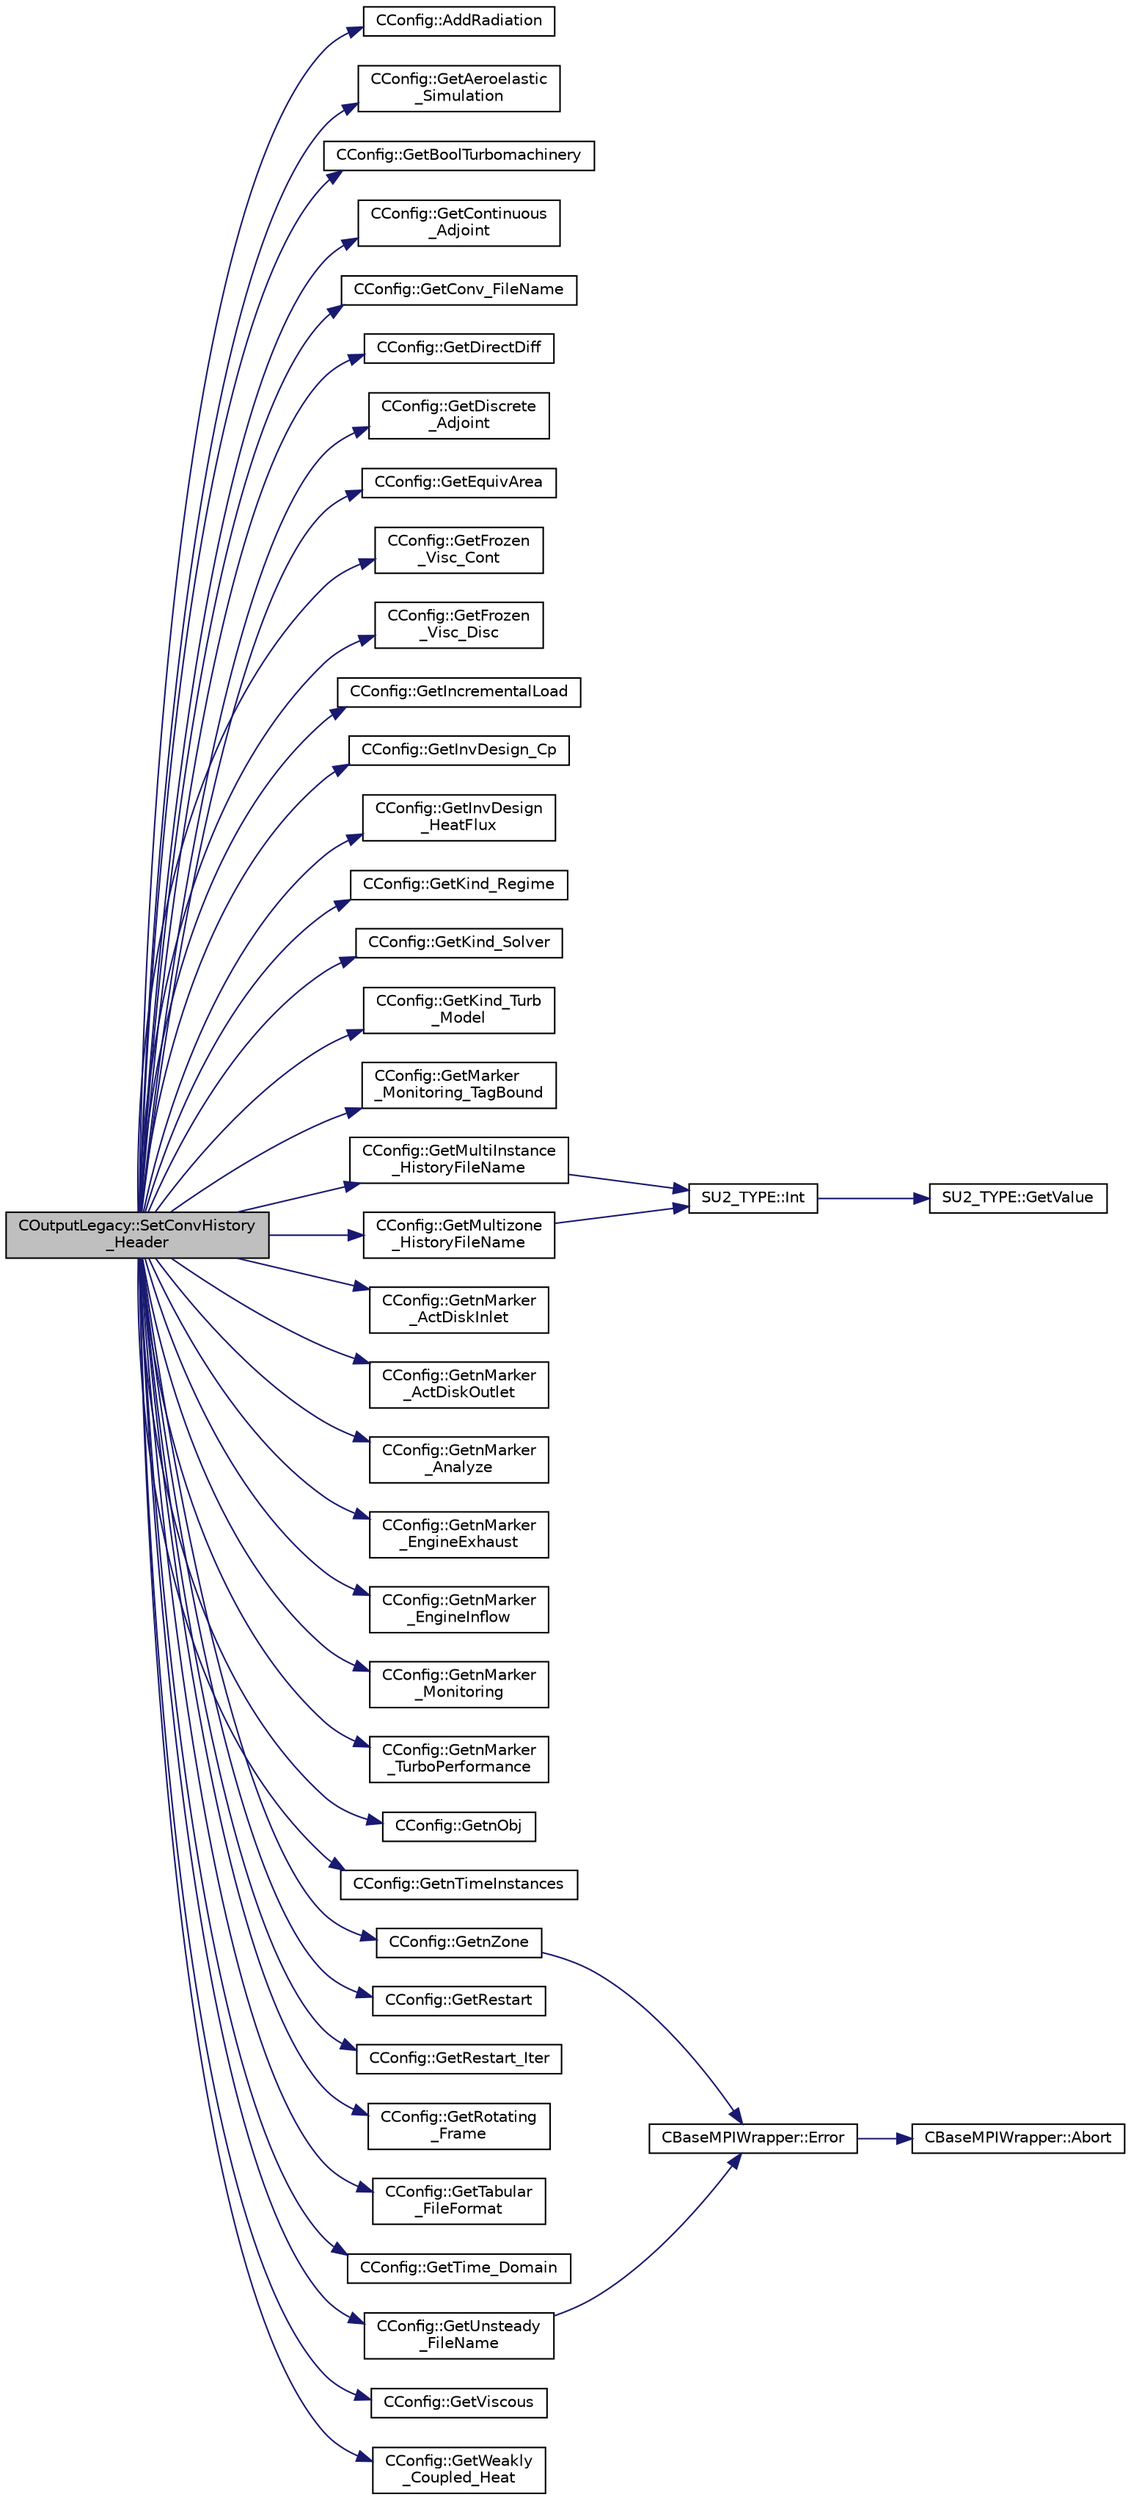 digraph "COutputLegacy::SetConvHistory_Header"
{
 // LATEX_PDF_SIZE
  edge [fontname="Helvetica",fontsize="10",labelfontname="Helvetica",labelfontsize="10"];
  node [fontname="Helvetica",fontsize="10",shape=record];
  rankdir="LR";
  Node1 [label="COutputLegacy::SetConvHistory\l_Header",height=0.2,width=0.4,color="black", fillcolor="grey75", style="filled", fontcolor="black",tooltip="Write the header of the history file."];
  Node1 -> Node2 [color="midnightblue",fontsize="10",style="solid",fontname="Helvetica"];
  Node2 [label="CConfig::AddRadiation",height=0.2,width=0.4,color="black", fillcolor="white", style="filled",URL="$classCConfig.html#adf2b9923584f8f4f0a3ba9acb86985c4",tooltip="Determines if radiation needs to be incorporated to the analysis."];
  Node1 -> Node3 [color="midnightblue",fontsize="10",style="solid",fontname="Helvetica"];
  Node3 [label="CConfig::GetAeroelastic\l_Simulation",height=0.2,width=0.4,color="black", fillcolor="white", style="filled",URL="$classCConfig.html#ac40918bbc65c568104a5298dcfc28a5c",tooltip="Get information about the aeroelastic simulation."];
  Node1 -> Node4 [color="midnightblue",fontsize="10",style="solid",fontname="Helvetica"];
  Node4 [label="CConfig::GetBoolTurbomachinery",height=0.2,width=0.4,color="black", fillcolor="white", style="filled",URL="$classCConfig.html#a9e487db59e70e83ca75e919e084cb9b9",tooltip="Verify if there is Turbomachinery performance option specified from config file."];
  Node1 -> Node5 [color="midnightblue",fontsize="10",style="solid",fontname="Helvetica"];
  Node5 [label="CConfig::GetContinuous\l_Adjoint",height=0.2,width=0.4,color="black", fillcolor="white", style="filled",URL="$classCConfig.html#a1eb754aa86fb8154bc9eefea616b7cf9",tooltip="Determines if problem is adjoint."];
  Node1 -> Node6 [color="midnightblue",fontsize="10",style="solid",fontname="Helvetica"];
  Node6 [label="CConfig::GetConv_FileName",height=0.2,width=0.4,color="black", fillcolor="white", style="filled",URL="$classCConfig.html#a86d9f156005ee6bc4e29f40442401834",tooltip="Get the name of the file with the convergence history of the problem."];
  Node1 -> Node7 [color="midnightblue",fontsize="10",style="solid",fontname="Helvetica"];
  Node7 [label="CConfig::GetDirectDiff",height=0.2,width=0.4,color="black", fillcolor="white", style="filled",URL="$classCConfig.html#a1756760d4a98f886411a703d71bda3f2",tooltip="Get the direct differentation method."];
  Node1 -> Node8 [color="midnightblue",fontsize="10",style="solid",fontname="Helvetica"];
  Node8 [label="CConfig::GetDiscrete\l_Adjoint",height=0.2,width=0.4,color="black", fillcolor="white", style="filled",URL="$classCConfig.html#ab3928c4e6debcf50dcd0d38985f6980c",tooltip="Get the indicator whether we are solving an discrete adjoint problem."];
  Node1 -> Node9 [color="midnightblue",fontsize="10",style="solid",fontname="Helvetica"];
  Node9 [label="CConfig::GetEquivArea",height=0.2,width=0.4,color="black", fillcolor="white", style="filled",URL="$classCConfig.html#a25dc5ab419f48b2f8461dee933d97ede",tooltip="Information about computing and plotting the equivalent area distribution."];
  Node1 -> Node10 [color="midnightblue",fontsize="10",style="solid",fontname="Helvetica"];
  Node10 [label="CConfig::GetFrozen\l_Visc_Cont",height=0.2,width=0.4,color="black", fillcolor="white", style="filled",URL="$classCConfig.html#a693b7f150eb8b7a455e4174d4af744b8",tooltip="Provides information about the way in which the turbulence will be treated by the cont...."];
  Node1 -> Node11 [color="midnightblue",fontsize="10",style="solid",fontname="Helvetica"];
  Node11 [label="CConfig::GetFrozen\l_Visc_Disc",height=0.2,width=0.4,color="black", fillcolor="white", style="filled",URL="$classCConfig.html#a67ac50dda86fdccbb86e5c20c7391403",tooltip="Provides information about the way in which the turbulence will be treated by the disc...."];
  Node1 -> Node12 [color="midnightblue",fontsize="10",style="solid",fontname="Helvetica"];
  Node12 [label="CConfig::GetIncrementalLoad",height=0.2,width=0.4,color="black", fillcolor="white", style="filled",URL="$classCConfig.html#a1b1ca31c981ecb1cd218600147b23b85",tooltip="Check if we want to apply an incremental load to the nonlinear structural simulation."];
  Node1 -> Node13 [color="midnightblue",fontsize="10",style="solid",fontname="Helvetica"];
  Node13 [label="CConfig::GetInvDesign_Cp",height=0.2,width=0.4,color="black", fillcolor="white", style="filled",URL="$classCConfig.html#a448a08d41ce62e594d63055312450a79",tooltip="Information about computing and plotting the equivalent area distribution."];
  Node1 -> Node14 [color="midnightblue",fontsize="10",style="solid",fontname="Helvetica"];
  Node14 [label="CConfig::GetInvDesign\l_HeatFlux",height=0.2,width=0.4,color="black", fillcolor="white", style="filled",URL="$classCConfig.html#addb414cd03f31c3a97c713c229e842ab",tooltip="Information about computing and plotting the equivalent area distribution."];
  Node1 -> Node15 [color="midnightblue",fontsize="10",style="solid",fontname="Helvetica"];
  Node15 [label="CConfig::GetKind_Regime",height=0.2,width=0.4,color="black", fillcolor="white", style="filled",URL="$classCConfig.html#afbf664fbd8b2c75c5874432fdc185937",tooltip="Governing equations of the flow (it can be different from the run time equation)."];
  Node1 -> Node16 [color="midnightblue",fontsize="10",style="solid",fontname="Helvetica"];
  Node16 [label="CConfig::GetKind_Solver",height=0.2,width=0.4,color="black", fillcolor="white", style="filled",URL="$classCConfig.html#a77312cf52a5ba2cc1239b7cee6fce7a7",tooltip="Governing equations of the flow (it can be different from the run time equation)."];
  Node1 -> Node17 [color="midnightblue",fontsize="10",style="solid",fontname="Helvetica"];
  Node17 [label="CConfig::GetKind_Turb\l_Model",height=0.2,width=0.4,color="black", fillcolor="white", style="filled",URL="$classCConfig.html#a42cf888b42ce34079b2e3987bbf147dd",tooltip="Get the kind of the turbulence model."];
  Node1 -> Node18 [color="midnightblue",fontsize="10",style="solid",fontname="Helvetica"];
  Node18 [label="CConfig::GetMarker\l_Monitoring_TagBound",height=0.2,width=0.4,color="black", fillcolor="white", style="filled",URL="$classCConfig.html#a4558fc163c393e628050e7a2273673f1",tooltip="Get the name of the surface defined in the geometry file."];
  Node1 -> Node19 [color="midnightblue",fontsize="10",style="solid",fontname="Helvetica"];
  Node19 [label="CConfig::GetMultiInstance\l_HistoryFileName",height=0.2,width=0.4,color="black", fillcolor="white", style="filled",URL="$classCConfig.html#af34361e8405c9b2174fad188a1dbc39d",tooltip="Append the instance index to the restart or the solution files."];
  Node19 -> Node20 [color="midnightblue",fontsize="10",style="solid",fontname="Helvetica"];
  Node20 [label="SU2_TYPE::Int",height=0.2,width=0.4,color="black", fillcolor="white", style="filled",URL="$namespaceSU2__TYPE.html#a6b48817766d8a6486caa2807a52f6bae",tooltip="Casts the primitive value to int (uses GetValue, already implemented for each type)."];
  Node20 -> Node21 [color="midnightblue",fontsize="10",style="solid",fontname="Helvetica"];
  Node21 [label="SU2_TYPE::GetValue",height=0.2,width=0.4,color="black", fillcolor="white", style="filled",URL="$namespaceSU2__TYPE.html#adf52a59d6f4e578f7915ec9abbf7cb22",tooltip="Get the (primitive) value of the datatype (needs to be specialized for active types)."];
  Node1 -> Node22 [color="midnightblue",fontsize="10",style="solid",fontname="Helvetica"];
  Node22 [label="CConfig::GetMultizone\l_HistoryFileName",height=0.2,width=0.4,color="black", fillcolor="white", style="filled",URL="$classCConfig.html#a4b0708e1037071c4b1bb0fc3ab910d27",tooltip="Append the zone index to the restart or the solution files."];
  Node22 -> Node20 [color="midnightblue",fontsize="10",style="solid",fontname="Helvetica"];
  Node1 -> Node23 [color="midnightblue",fontsize="10",style="solid",fontname="Helvetica"];
  Node23 [label="CConfig::GetnMarker\l_ActDiskInlet",height=0.2,width=0.4,color="black", fillcolor="white", style="filled",URL="$classCConfig.html#a6a932676936a4820c68acf7b0f0fbf0b",tooltip="Get the total number of boundary markers."];
  Node1 -> Node24 [color="midnightblue",fontsize="10",style="solid",fontname="Helvetica"];
  Node24 [label="CConfig::GetnMarker\l_ActDiskOutlet",height=0.2,width=0.4,color="black", fillcolor="white", style="filled",URL="$classCConfig.html#aa9cff95a1ef0297bd9b00196b135322d",tooltip="Get the total number of boundary markers."];
  Node1 -> Node25 [color="midnightblue",fontsize="10",style="solid",fontname="Helvetica"];
  Node25 [label="CConfig::GetnMarker\l_Analyze",height=0.2,width=0.4,color="black", fillcolor="white", style="filled",URL="$classCConfig.html#a3f097c919da47e78ba1fbf204ed5c9b2",tooltip="Get the total number of moving markers."];
  Node1 -> Node26 [color="midnightblue",fontsize="10",style="solid",fontname="Helvetica"];
  Node26 [label="CConfig::GetnMarker\l_EngineExhaust",height=0.2,width=0.4,color="black", fillcolor="white", style="filled",URL="$classCConfig.html#aeb570adc15cf09e8cbfac9e62352abb3",tooltip="Get the total number of boundary markers."];
  Node1 -> Node27 [color="midnightblue",fontsize="10",style="solid",fontname="Helvetica"];
  Node27 [label="CConfig::GetnMarker\l_EngineInflow",height=0.2,width=0.4,color="black", fillcolor="white", style="filled",URL="$classCConfig.html#ab656a5e3e5dc0f91ec2bcff0127874c1",tooltip="Get the total number of boundary markers."];
  Node1 -> Node28 [color="midnightblue",fontsize="10",style="solid",fontname="Helvetica"];
  Node28 [label="CConfig::GetnMarker\l_Monitoring",height=0.2,width=0.4,color="black", fillcolor="white", style="filled",URL="$classCConfig.html#a6e65810e59b8015104b84c4fd5b1d7f9",tooltip="Get the total number of monitoring markers."];
  Node1 -> Node29 [color="midnightblue",fontsize="10",style="solid",fontname="Helvetica"];
  Node29 [label="CConfig::GetnMarker\l_TurboPerformance",height=0.2,width=0.4,color="black", fillcolor="white", style="filled",URL="$classCConfig.html#a6f6d16d0585be1c3782d3296658f9f45",tooltip="number Turbomachinery performance option specified from config file."];
  Node1 -> Node30 [color="midnightblue",fontsize="10",style="solid",fontname="Helvetica"];
  Node30 [label="CConfig::GetnObj",height=0.2,width=0.4,color="black", fillcolor="white", style="filled",URL="$classCConfig.html#aad80e2ae9bc0b7b1fed6ccc2b6b2bce0",tooltip="Get the total number of objectives in kind_objective list."];
  Node1 -> Node31 [color="midnightblue",fontsize="10",style="solid",fontname="Helvetica"];
  Node31 [label="CConfig::GetnTimeInstances",height=0.2,width=0.4,color="black", fillcolor="white", style="filled",URL="$classCConfig.html#a6ae9111090db52de2f8f07f77d6416d5",tooltip="Retrieves the number of periodic time instances for Harmonic Balance."];
  Node1 -> Node32 [color="midnightblue",fontsize="10",style="solid",fontname="Helvetica"];
  Node32 [label="CConfig::GetnZone",height=0.2,width=0.4,color="black", fillcolor="white", style="filled",URL="$classCConfig.html#a33f1af516d14a4d3815b577c37398773",tooltip="Gets the number of zones in the mesh file."];
  Node32 -> Node33 [color="midnightblue",fontsize="10",style="solid",fontname="Helvetica"];
  Node33 [label="CBaseMPIWrapper::Error",height=0.2,width=0.4,color="black", fillcolor="white", style="filled",URL="$classCBaseMPIWrapper.html#a04457c47629bda56704e6a8804833eeb",tooltip=" "];
  Node33 -> Node34 [color="midnightblue",fontsize="10",style="solid",fontname="Helvetica"];
  Node34 [label="CBaseMPIWrapper::Abort",height=0.2,width=0.4,color="black", fillcolor="white", style="filled",URL="$classCBaseMPIWrapper.html#af7297d861dca86b45cf561b6ab642e8f",tooltip=" "];
  Node1 -> Node35 [color="midnightblue",fontsize="10",style="solid",fontname="Helvetica"];
  Node35 [label="CConfig::GetRestart",height=0.2,width=0.4,color="black", fillcolor="white", style="filled",URL="$classCConfig.html#ae55bdae4e8b4e61fd07a857005cc6799",tooltip="Provides the restart information."];
  Node1 -> Node36 [color="midnightblue",fontsize="10",style="solid",fontname="Helvetica"];
  Node36 [label="CConfig::GetRestart_Iter",height=0.2,width=0.4,color="black", fillcolor="white", style="filled",URL="$classCConfig.html#aeca467e3a7c02d72b28ade957614035c",tooltip="Get the restart iteration."];
  Node1 -> Node37 [color="midnightblue",fontsize="10",style="solid",fontname="Helvetica"];
  Node37 [label="CConfig::GetRotating\l_Frame",height=0.2,width=0.4,color="black", fillcolor="white", style="filled",URL="$classCConfig.html#ad201abca17f7635b19c11cc11b03b0ac",tooltip="Get information about the rotational frame."];
  Node1 -> Node38 [color="midnightblue",fontsize="10",style="solid",fontname="Helvetica"];
  Node38 [label="CConfig::GetTabular\l_FileFormat",height=0.2,width=0.4,color="black", fillcolor="white", style="filled",URL="$classCConfig.html#a4ac4d812d4065f2955d72733cd0c4f6f",tooltip="Get the format of the output solution."];
  Node1 -> Node39 [color="midnightblue",fontsize="10",style="solid",fontname="Helvetica"];
  Node39 [label="CConfig::GetTime_Domain",height=0.2,width=0.4,color="black", fillcolor="white", style="filled",URL="$classCConfig.html#a85d2e3cf43b77c63642c40c235b853f3",tooltip="Check if the multizone problem is solved for time domain."];
  Node1 -> Node40 [color="midnightblue",fontsize="10",style="solid",fontname="Helvetica"];
  Node40 [label="CConfig::GetUnsteady\l_FileName",height=0.2,width=0.4,color="black", fillcolor="white", style="filled",URL="$classCConfig.html#aace1a22e7f0858d832499e72a1415cd4",tooltip="Augment the input filename with the iteration number for an unsteady file."];
  Node40 -> Node33 [color="midnightblue",fontsize="10",style="solid",fontname="Helvetica"];
  Node1 -> Node41 [color="midnightblue",fontsize="10",style="solid",fontname="Helvetica"];
  Node41 [label="CConfig::GetViscous",height=0.2,width=0.4,color="black", fillcolor="white", style="filled",URL="$classCConfig.html#ad59acb5f80aaddccaa0f2f5bef3e3e78",tooltip="Determines if problem is viscous."];
  Node1 -> Node42 [color="midnightblue",fontsize="10",style="solid",fontname="Helvetica"];
  Node42 [label="CConfig::GetWeakly\l_Coupled_Heat",height=0.2,width=0.4,color="black", fillcolor="white", style="filled",URL="$classCConfig.html#a6c5a2aaac3040fabbfe15752ea19780e",tooltip="Get the heat equation."];
}
